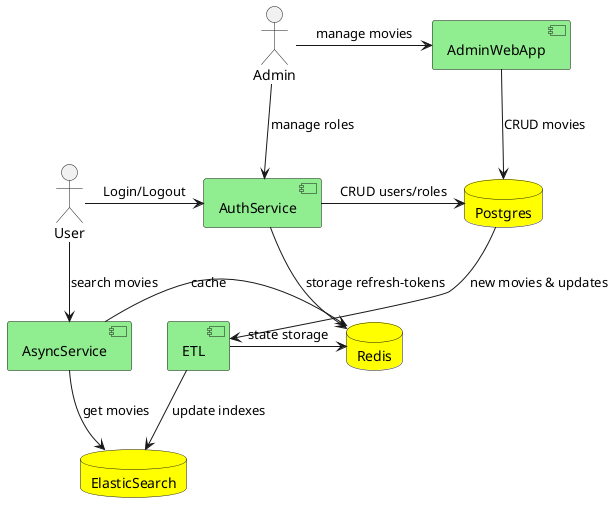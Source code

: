 @startuml
skinparam componentStyle uml2
actor Admin
actor User
component AdminWebApp #lightgreen
component AsyncService #lightgreen
component AuthService #lightgreen
component ETL #lightgreen
database Postgres #yellow
database ElasticSearch #yellow
database Redis #yellow

Admin -> AdminWebApp: manage movies
AdminWebApp -down-> Postgres: CRUD movies
Postgres -down-> ETL: new movies & updates
ETL -down-> ElasticSearch: update indexes
ETL -> Redis: state storage

User -> AuthService: Login/Logout
AsyncService -> Redis: cache
AuthService -> Postgres: CRUD users/roles
Admin -> AuthService: manage roles
AuthService -down-> Redis: storage refresh-tokens
User -> AsyncService: search movies
AsyncService -> ElasticSearch: get movies

@enduml